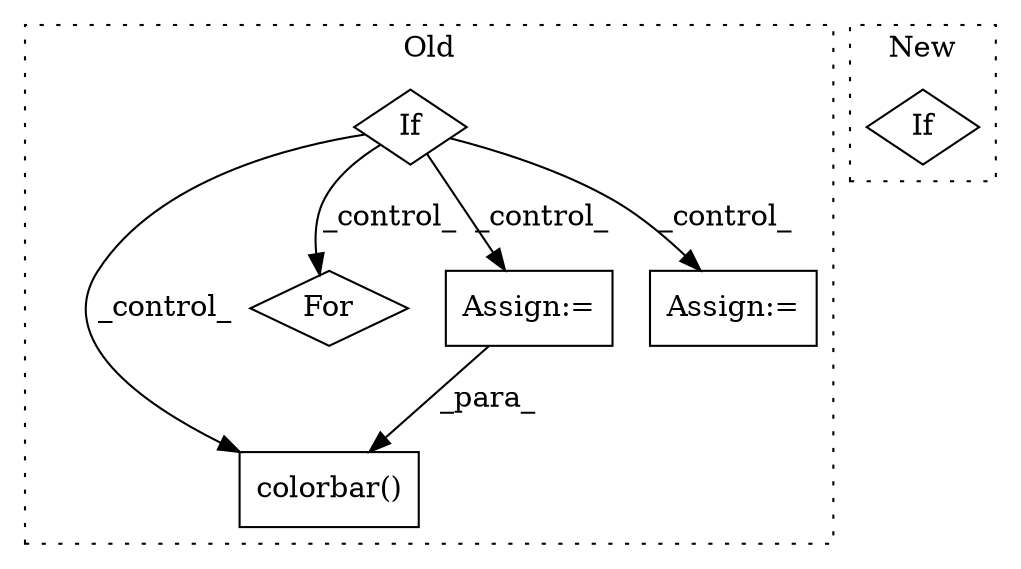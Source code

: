 digraph G {
subgraph cluster0 {
1 [label="colorbar()" a="75" s="556,584" l="13,10" shape="box"];
3 [label="If" a="96" s="312" l="3" shape="diamond"];
4 [label="For" a="107" s="403,431" l="4,14" shape="diamond"];
5 [label="Assign:=" a="68" s="389" l="3" shape="box"];
6 [label="Assign:=" a="68" s="349" l="3" shape="box"];
label = "Old";
style="dotted";
}
subgraph cluster1 {
2 [label="If" a="96" s="774" l="3" shape="diamond"];
label = "New";
style="dotted";
}
3 -> 6 [label="_control_"];
3 -> 4 [label="_control_"];
3 -> 1 [label="_control_"];
3 -> 5 [label="_control_"];
5 -> 1 [label="_para_"];
}